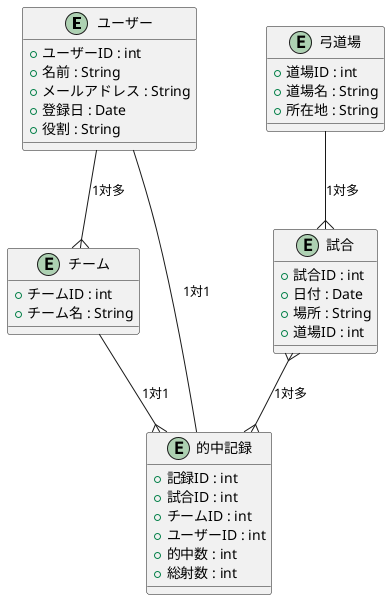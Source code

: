 @startuml
entity "ユーザー" as user {
    +ユーザーID : int
    +名前 : String
    +メールアドレス : String
    +登録日 : Date
    +役割 : String
}

entity "弓道場" as dojo {
    +道場ID : int
    +道場名 : String
    +所在地 : String
}

entity "試合" as match {
    +試合ID : int
    +日付 : Date
    +場所 : String
    +道場ID : int
}

entity "チーム" as team {
    +チームID : int
    +チーム名 : String
}

entity "的中記録" as score {
    +記録ID : int
    +試合ID : int
    +チームID : int
    +ユーザーID : int
    +的中数 : int
    +総射数 : int
}

user -- score : "1対1"  
match }--{ score : "1対多"  
team --{ score : "1対1"   
dojo --{ match : "1対多"  
user --{ team : "1対多"
@enduml